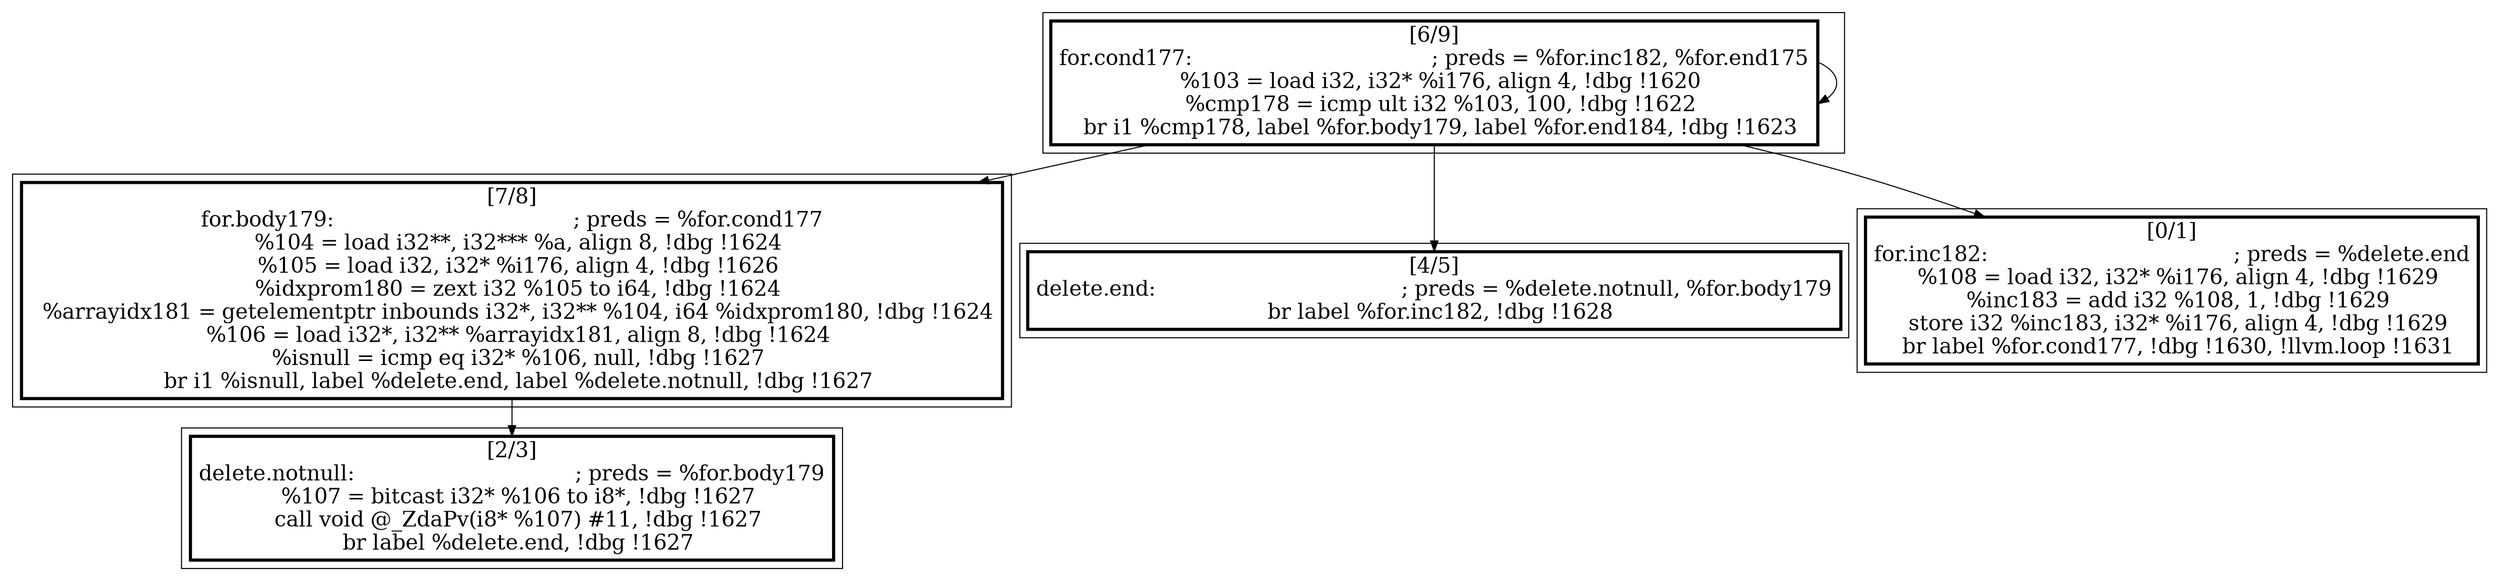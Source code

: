 
digraph G {



node853->node854 [ ]
node853->node852 [ ]
node853->node853 [ ]
node853->node850 [ ]
node854->node851 [ ]


subgraph cluster4 {


node854 [penwidth=3.0,fontsize=20,shape=rectangle,label="[7/8]
for.body179:                                      ; preds = %for.cond177
  %104 = load i32**, i32*** %a, align 8, !dbg !1624
  %105 = load i32, i32* %i176, align 4, !dbg !1626
  %idxprom180 = zext i32 %105 to i64, !dbg !1624
  %arrayidx181 = getelementptr inbounds i32*, i32** %104, i64 %idxprom180, !dbg !1624
  %106 = load i32*, i32** %arrayidx181, align 8, !dbg !1624
  %isnull = icmp eq i32* %106, null, !dbg !1627
  br i1 %isnull, label %delete.end, label %delete.notnull, !dbg !1627
" ]



}

subgraph cluster3 {


node853 [penwidth=3.0,fontsize=20,shape=rectangle,label="[6/9]
for.cond177:                                      ; preds = %for.inc182, %for.end175
  %103 = load i32, i32* %i176, align 4, !dbg !1620
  %cmp178 = icmp ult i32 %103, 100, !dbg !1622
  br i1 %cmp178, label %for.body179, label %for.end184, !dbg !1623
" ]



}

subgraph cluster2 {


node852 [penwidth=3.0,fontsize=20,shape=rectangle,label="[4/5]
delete.end:                                       ; preds = %delete.notnull, %for.body179
  br label %for.inc182, !dbg !1628
" ]



}

subgraph cluster0 {


node850 [penwidth=3.0,fontsize=20,shape=rectangle,label="[0/1]
for.inc182:                                       ; preds = %delete.end
  %108 = load i32, i32* %i176, align 4, !dbg !1629
  %inc183 = add i32 %108, 1, !dbg !1629
  store i32 %inc183, i32* %i176, align 4, !dbg !1629
  br label %for.cond177, !dbg !1630, !llvm.loop !1631
" ]



}

subgraph cluster1 {


node851 [penwidth=3.0,fontsize=20,shape=rectangle,label="[2/3]
delete.notnull:                                   ; preds = %for.body179
  %107 = bitcast i32* %106 to i8*, !dbg !1627
  call void @_ZdaPv(i8* %107) #11, !dbg !1627
  br label %delete.end, !dbg !1627
" ]



}

}
